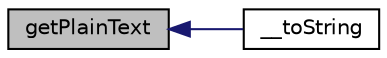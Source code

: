 digraph "getPlainText"
{
  edge [fontname="Helvetica",fontsize="10",labelfontname="Helvetica",labelfontsize="10"];
  node [fontname="Helvetica",fontsize="10",shape=record];
  rankdir="LR";
  Node23 [label="getPlainText",height=0.2,width=0.4,color="black", fillcolor="grey75", style="filled", fontcolor="black"];
  Node23 -> Node24 [dir="back",color="midnightblue",fontsize="10",style="solid",fontname="Helvetica"];
  Node24 [label="__toString",height=0.2,width=0.4,color="black", fillcolor="white", style="filled",URL="$class_p_h_p_excel___rich_text.html#a7516ca30af0db3cdbf9a7739b48ce91d"];
}
